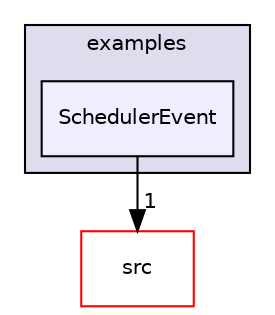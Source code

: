 digraph "examples/SchedulerEvent" {
  compound=true
  node [ fontsize="10", fontname="Helvetica"];
  edge [ labelfontsize="10", labelfontname="Helvetica"];
  subgraph clusterdir_d28a4824dc47e487b107a5db32ef43c4 {
    graph [ bgcolor="#ddddee", pencolor="black", label="examples" fontname="Helvetica", fontsize="10", URL="dir_d28a4824dc47e487b107a5db32ef43c4.html"]
  dir_1fd29c5517bf5aec7dff3e5a2e88a9be [shape=box, label="SchedulerEvent", style="filled", fillcolor="#eeeeff", pencolor="black", URL="dir_1fd29c5517bf5aec7dff3e5a2e88a9be.html"];
  }
  dir_68267d1309a1af8e8297ef4c3efbcdba [shape=box label="src" fillcolor="white" style="filled" color="red" URL="dir_68267d1309a1af8e8297ef4c3efbcdba.html"];
  dir_1fd29c5517bf5aec7dff3e5a2e88a9be->dir_68267d1309a1af8e8297ef4c3efbcdba [headlabel="1", labeldistance=1.5 headhref="dir_000017_000023.html"];
}
